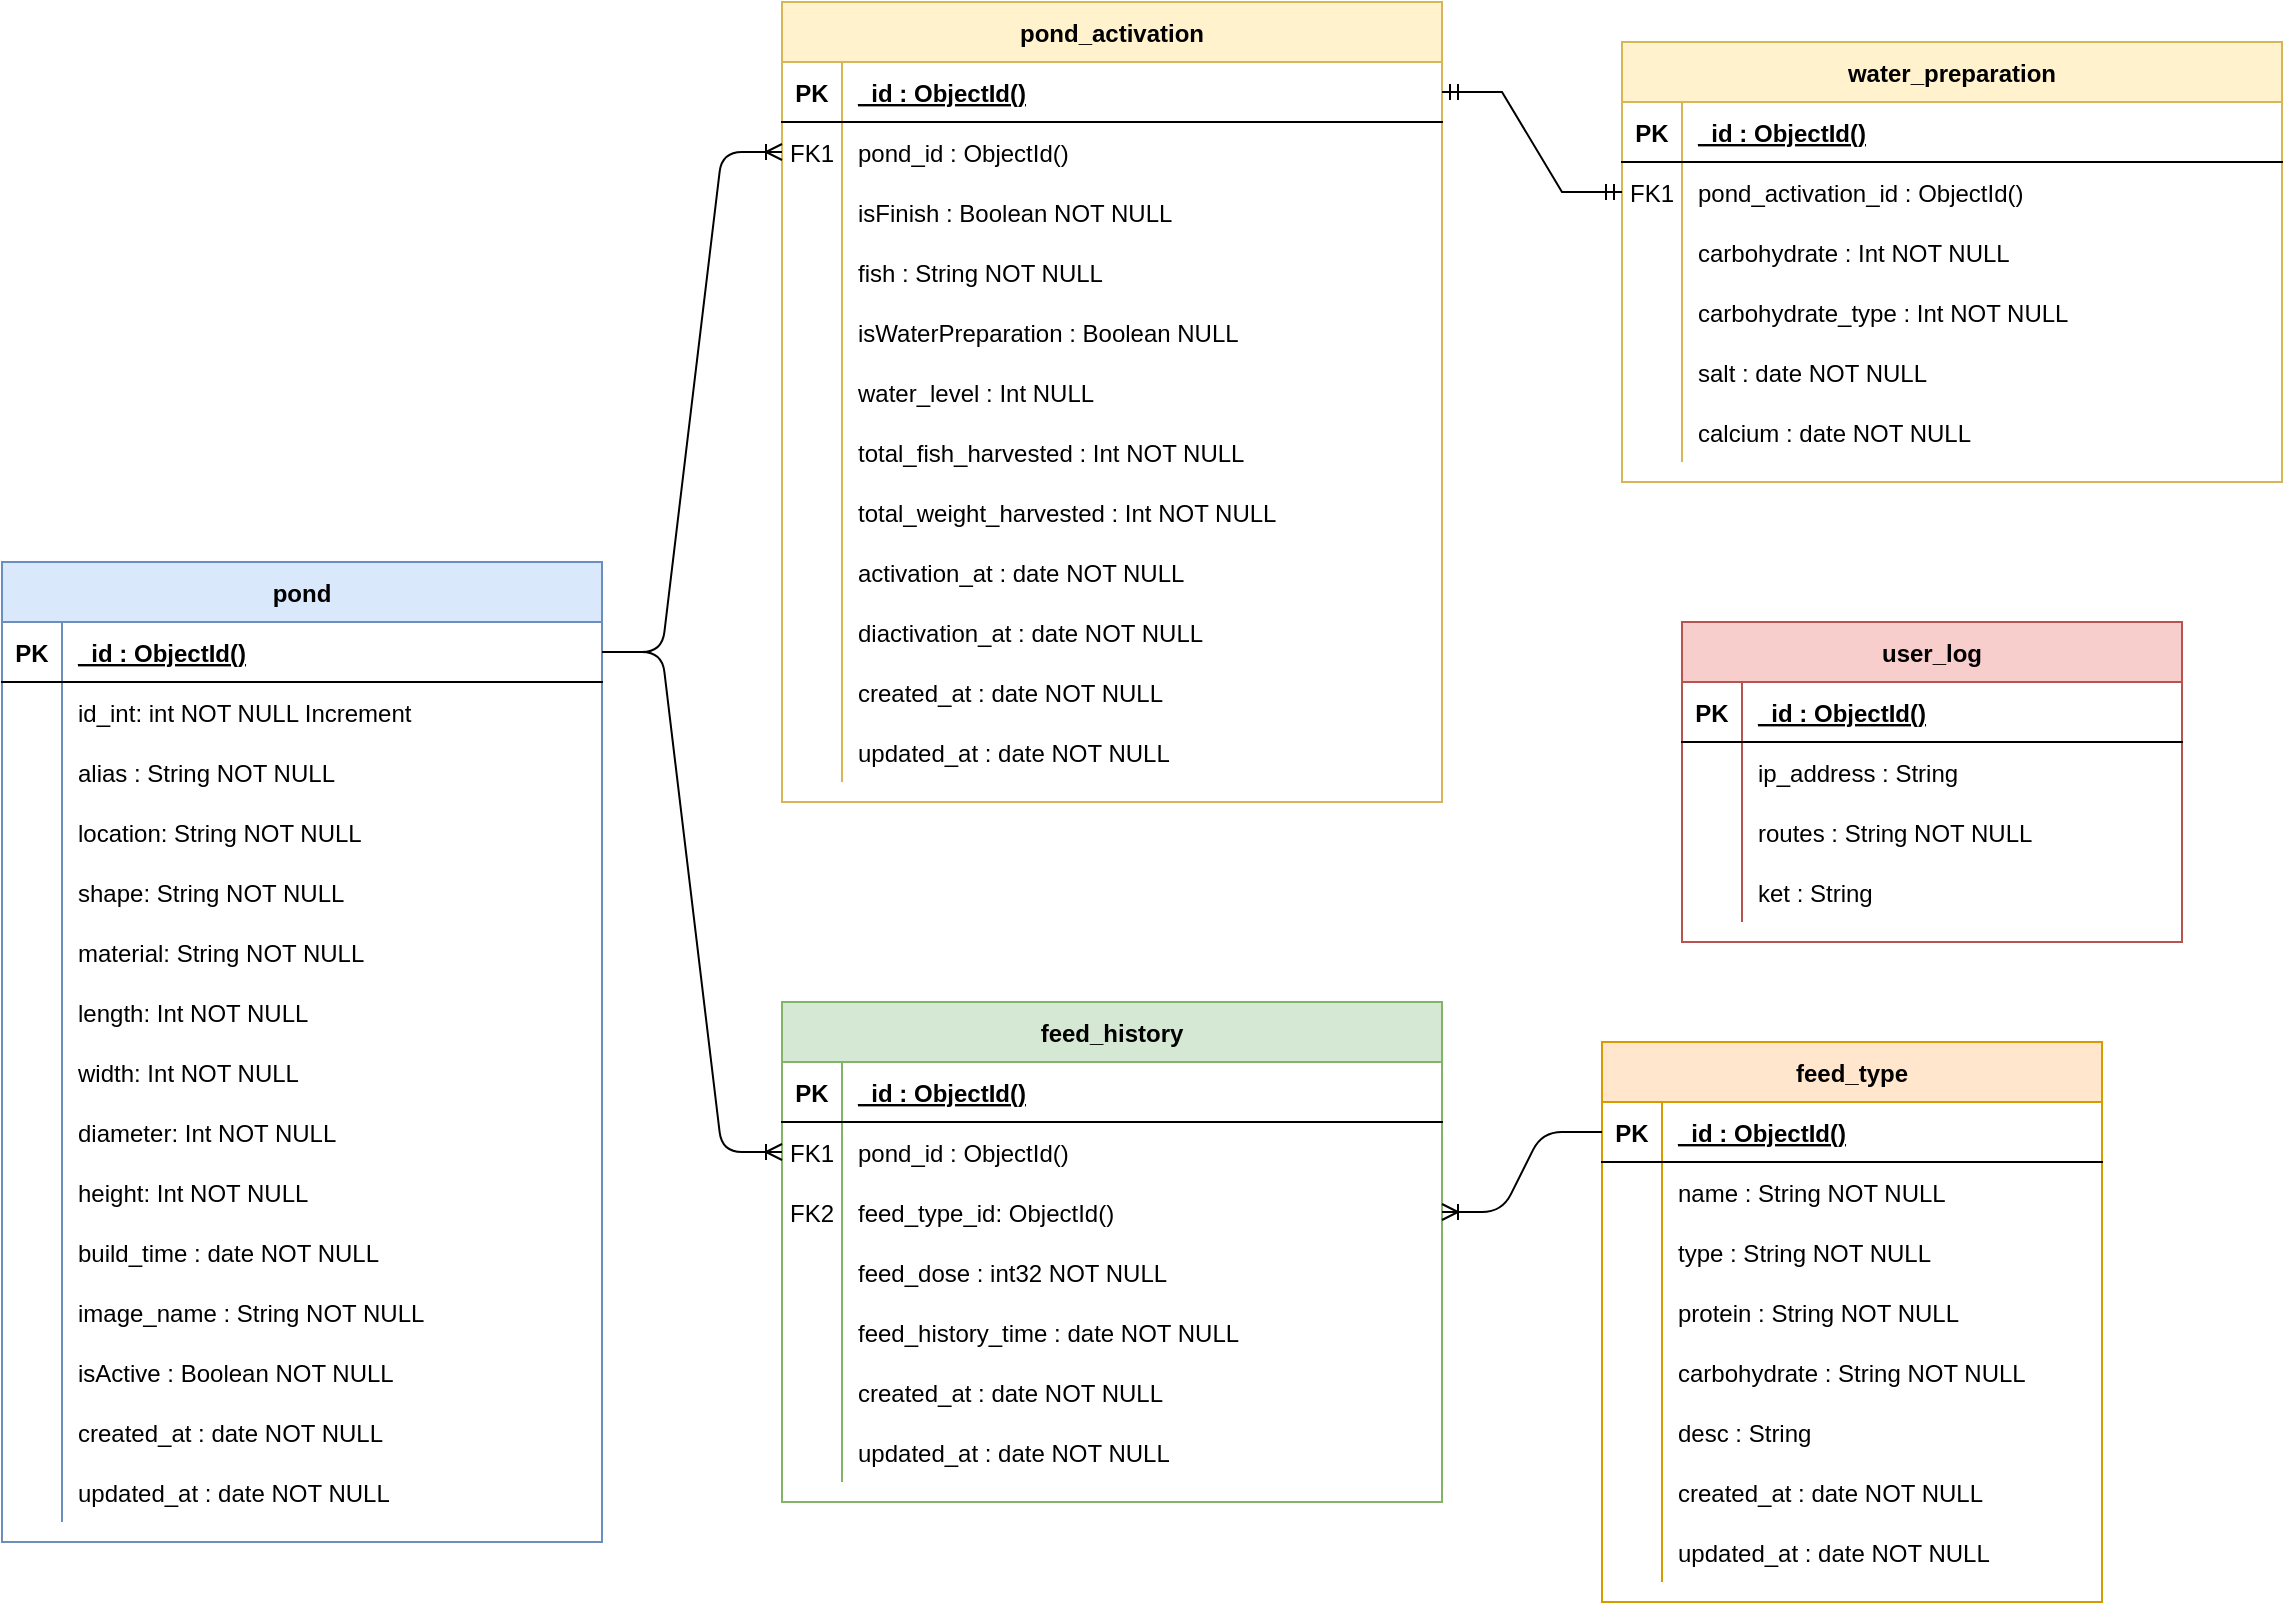 <mxfile version="20.0.1" type="device"><diagram id="R2lEEEUBdFMjLlhIrx00" name="Page-1"><mxGraphModel dx="1584" dy="1990" grid="1" gridSize="10" guides="1" tooltips="1" connect="1" arrows="1" fold="1" page="1" pageScale="1" pageWidth="850" pageHeight="1100" math="0" shadow="0" extFonts="Permanent Marker^https://fonts.googleapis.com/css?family=Permanent+Marker"><root><mxCell id="0"/><mxCell id="1" parent="0"/><mxCell id="C-vyLk0tnHw3VtMMgP7b-2" value="feed_history" style="shape=table;startSize=30;container=1;collapsible=1;childLayout=tableLayout;fixedRows=1;rowLines=0;fontStyle=1;align=center;resizeLast=1;fillColor=#d5e8d4;strokeColor=#82b366;" parent="1" vertex="1"><mxGeometry x="490" y="120" width="330" height="250" as="geometry"/></mxCell><mxCell id="C-vyLk0tnHw3VtMMgP7b-3" value="" style="shape=partialRectangle;collapsible=0;dropTarget=0;pointerEvents=0;fillColor=none;points=[[0,0.5],[1,0.5]];portConstraint=eastwest;top=0;left=0;right=0;bottom=1;" parent="C-vyLk0tnHw3VtMMgP7b-2" vertex="1"><mxGeometry y="30" width="330" height="30" as="geometry"/></mxCell><mxCell id="C-vyLk0tnHw3VtMMgP7b-4" value="PK" style="shape=partialRectangle;overflow=hidden;connectable=0;fillColor=none;top=0;left=0;bottom=0;right=0;fontStyle=1;" parent="C-vyLk0tnHw3VtMMgP7b-3" vertex="1"><mxGeometry width="30" height="30" as="geometry"><mxRectangle width="30" height="30" as="alternateBounds"/></mxGeometry></mxCell><mxCell id="C-vyLk0tnHw3VtMMgP7b-5" value="_id : ObjectId()" style="shape=partialRectangle;overflow=hidden;connectable=0;fillColor=none;top=0;left=0;bottom=0;right=0;align=left;spacingLeft=6;fontStyle=5;" parent="C-vyLk0tnHw3VtMMgP7b-3" vertex="1"><mxGeometry x="30" width="300" height="30" as="geometry"><mxRectangle width="300" height="30" as="alternateBounds"/></mxGeometry></mxCell><mxCell id="C-vyLk0tnHw3VtMMgP7b-6" value="" style="shape=partialRectangle;collapsible=0;dropTarget=0;pointerEvents=0;fillColor=none;points=[[0,0.5],[1,0.5]];portConstraint=eastwest;top=0;left=0;right=0;bottom=0;" parent="C-vyLk0tnHw3VtMMgP7b-2" vertex="1"><mxGeometry y="60" width="330" height="30" as="geometry"/></mxCell><mxCell id="C-vyLk0tnHw3VtMMgP7b-7" value="FK1" style="shape=partialRectangle;overflow=hidden;connectable=0;fillColor=none;top=0;left=0;bottom=0;right=0;" parent="C-vyLk0tnHw3VtMMgP7b-6" vertex="1"><mxGeometry width="30" height="30" as="geometry"><mxRectangle width="30" height="30" as="alternateBounds"/></mxGeometry></mxCell><mxCell id="C-vyLk0tnHw3VtMMgP7b-8" value="pond_id : ObjectId()" style="shape=partialRectangle;overflow=hidden;connectable=0;fillColor=none;top=0;left=0;bottom=0;right=0;align=left;spacingLeft=6;" parent="C-vyLk0tnHw3VtMMgP7b-6" vertex="1"><mxGeometry x="30" width="300" height="30" as="geometry"><mxRectangle width="300" height="30" as="alternateBounds"/></mxGeometry></mxCell><mxCell id="C-vyLk0tnHw3VtMMgP7b-9" value="" style="shape=partialRectangle;collapsible=0;dropTarget=0;pointerEvents=0;fillColor=none;points=[[0,0.5],[1,0.5]];portConstraint=eastwest;top=0;left=0;right=0;bottom=0;" parent="C-vyLk0tnHw3VtMMgP7b-2" vertex="1"><mxGeometry y="90" width="330" height="30" as="geometry"/></mxCell><mxCell id="C-vyLk0tnHw3VtMMgP7b-10" value="FK2" style="shape=partialRectangle;overflow=hidden;connectable=0;fillColor=none;top=0;left=0;bottom=0;right=0;" parent="C-vyLk0tnHw3VtMMgP7b-9" vertex="1"><mxGeometry width="30" height="30" as="geometry"><mxRectangle width="30" height="30" as="alternateBounds"/></mxGeometry></mxCell><mxCell id="C-vyLk0tnHw3VtMMgP7b-11" value="feed_type_id: ObjectId()" style="shape=partialRectangle;overflow=hidden;connectable=0;fillColor=none;top=0;left=0;bottom=0;right=0;align=left;spacingLeft=6;" parent="C-vyLk0tnHw3VtMMgP7b-9" vertex="1"><mxGeometry x="30" width="300" height="30" as="geometry"><mxRectangle width="300" height="30" as="alternateBounds"/></mxGeometry></mxCell><mxCell id="BBLJyBSfUQCcHLrORB0A-26" value="" style="shape=partialRectangle;collapsible=0;dropTarget=0;pointerEvents=0;fillColor=none;points=[[0,0.5],[1,0.5]];portConstraint=eastwest;top=0;left=0;right=0;bottom=0;" parent="C-vyLk0tnHw3VtMMgP7b-2" vertex="1"><mxGeometry y="120" width="330" height="30" as="geometry"/></mxCell><mxCell id="BBLJyBSfUQCcHLrORB0A-27" value="" style="shape=partialRectangle;overflow=hidden;connectable=0;fillColor=none;top=0;left=0;bottom=0;right=0;" parent="BBLJyBSfUQCcHLrORB0A-26" vertex="1"><mxGeometry width="30" height="30" as="geometry"><mxRectangle width="30" height="30" as="alternateBounds"/></mxGeometry></mxCell><mxCell id="BBLJyBSfUQCcHLrORB0A-28" value="feed_dose : int32 NOT NULL" style="shape=partialRectangle;overflow=hidden;connectable=0;fillColor=none;top=0;left=0;bottom=0;right=0;align=left;spacingLeft=6;" parent="BBLJyBSfUQCcHLrORB0A-26" vertex="1"><mxGeometry x="30" width="300" height="30" as="geometry"><mxRectangle width="300" height="30" as="alternateBounds"/></mxGeometry></mxCell><mxCell id="BBLJyBSfUQCcHLrORB0A-32" value="" style="shape=partialRectangle;collapsible=0;dropTarget=0;pointerEvents=0;fillColor=none;points=[[0,0.5],[1,0.5]];portConstraint=eastwest;top=0;left=0;right=0;bottom=0;" parent="C-vyLk0tnHw3VtMMgP7b-2" vertex="1"><mxGeometry y="150" width="330" height="30" as="geometry"/></mxCell><mxCell id="BBLJyBSfUQCcHLrORB0A-33" value="" style="shape=partialRectangle;overflow=hidden;connectable=0;fillColor=none;top=0;left=0;bottom=0;right=0;" parent="BBLJyBSfUQCcHLrORB0A-32" vertex="1"><mxGeometry width="30" height="30" as="geometry"><mxRectangle width="30" height="30" as="alternateBounds"/></mxGeometry></mxCell><mxCell id="BBLJyBSfUQCcHLrORB0A-34" value="feed_history_time : date NOT NULL" style="shape=partialRectangle;overflow=hidden;connectable=0;fillColor=none;top=0;left=0;bottom=0;right=0;align=left;spacingLeft=6;" parent="BBLJyBSfUQCcHLrORB0A-32" vertex="1"><mxGeometry x="30" width="300" height="30" as="geometry"><mxRectangle width="300" height="30" as="alternateBounds"/></mxGeometry></mxCell><mxCell id="BBLJyBSfUQCcHLrORB0A-35" value="" style="shape=partialRectangle;collapsible=0;dropTarget=0;pointerEvents=0;fillColor=none;points=[[0,0.5],[1,0.5]];portConstraint=eastwest;top=0;left=0;right=0;bottom=0;" parent="C-vyLk0tnHw3VtMMgP7b-2" vertex="1"><mxGeometry y="180" width="330" height="30" as="geometry"/></mxCell><mxCell id="BBLJyBSfUQCcHLrORB0A-36" value="" style="shape=partialRectangle;overflow=hidden;connectable=0;fillColor=none;top=0;left=0;bottom=0;right=0;" parent="BBLJyBSfUQCcHLrORB0A-35" vertex="1"><mxGeometry width="30" height="30" as="geometry"><mxRectangle width="30" height="30" as="alternateBounds"/></mxGeometry></mxCell><mxCell id="BBLJyBSfUQCcHLrORB0A-37" value="created_at : date NOT NULL" style="shape=partialRectangle;overflow=hidden;connectable=0;fillColor=none;top=0;left=0;bottom=0;right=0;align=left;spacingLeft=6;" parent="BBLJyBSfUQCcHLrORB0A-35" vertex="1"><mxGeometry x="30" width="300" height="30" as="geometry"><mxRectangle width="300" height="30" as="alternateBounds"/></mxGeometry></mxCell><mxCell id="BBLJyBSfUQCcHLrORB0A-38" value="" style="shape=partialRectangle;collapsible=0;dropTarget=0;pointerEvents=0;fillColor=none;points=[[0,0.5],[1,0.5]];portConstraint=eastwest;top=0;left=0;right=0;bottom=0;" parent="C-vyLk0tnHw3VtMMgP7b-2" vertex="1"><mxGeometry y="210" width="330" height="30" as="geometry"/></mxCell><mxCell id="BBLJyBSfUQCcHLrORB0A-39" value="" style="shape=partialRectangle;overflow=hidden;connectable=0;fillColor=none;top=0;left=0;bottom=0;right=0;" parent="BBLJyBSfUQCcHLrORB0A-38" vertex="1"><mxGeometry width="30" height="30" as="geometry"><mxRectangle width="30" height="30" as="alternateBounds"/></mxGeometry></mxCell><mxCell id="BBLJyBSfUQCcHLrORB0A-40" value="updated_at : date NOT NULL" style="shape=partialRectangle;overflow=hidden;connectable=0;fillColor=none;top=0;left=0;bottom=0;right=0;align=left;spacingLeft=6;" parent="BBLJyBSfUQCcHLrORB0A-38" vertex="1"><mxGeometry x="30" width="300" height="30" as="geometry"><mxRectangle width="300" height="30" as="alternateBounds"/></mxGeometry></mxCell><mxCell id="C-vyLk0tnHw3VtMMgP7b-13" value="feed_type" style="shape=table;startSize=30;container=1;collapsible=1;childLayout=tableLayout;fixedRows=1;rowLines=0;fontStyle=1;align=center;resizeLast=1;fillColor=#ffe6cc;strokeColor=#d79b00;" parent="1" vertex="1"><mxGeometry x="900" y="140" width="250" height="280" as="geometry"/></mxCell><mxCell id="C-vyLk0tnHw3VtMMgP7b-14" value="" style="shape=partialRectangle;collapsible=0;dropTarget=0;pointerEvents=0;fillColor=none;points=[[0,0.5],[1,0.5]];portConstraint=eastwest;top=0;left=0;right=0;bottom=1;" parent="C-vyLk0tnHw3VtMMgP7b-13" vertex="1"><mxGeometry y="30" width="250" height="30" as="geometry"/></mxCell><mxCell id="C-vyLk0tnHw3VtMMgP7b-15" value="PK" style="shape=partialRectangle;overflow=hidden;connectable=0;fillColor=none;top=0;left=0;bottom=0;right=0;fontStyle=1;" parent="C-vyLk0tnHw3VtMMgP7b-14" vertex="1"><mxGeometry width="30" height="30" as="geometry"><mxRectangle width="30" height="30" as="alternateBounds"/></mxGeometry></mxCell><mxCell id="C-vyLk0tnHw3VtMMgP7b-16" value="_id : ObjectId()" style="shape=partialRectangle;overflow=hidden;connectable=0;fillColor=none;top=0;left=0;bottom=0;right=0;align=left;spacingLeft=6;fontStyle=5;" parent="C-vyLk0tnHw3VtMMgP7b-14" vertex="1"><mxGeometry x="30" width="220" height="30" as="geometry"><mxRectangle width="220" height="30" as="alternateBounds"/></mxGeometry></mxCell><mxCell id="C-vyLk0tnHw3VtMMgP7b-17" value="" style="shape=partialRectangle;collapsible=0;dropTarget=0;pointerEvents=0;fillColor=none;points=[[0,0.5],[1,0.5]];portConstraint=eastwest;top=0;left=0;right=0;bottom=0;" parent="C-vyLk0tnHw3VtMMgP7b-13" vertex="1"><mxGeometry y="60" width="250" height="30" as="geometry"/></mxCell><mxCell id="C-vyLk0tnHw3VtMMgP7b-18" value="" style="shape=partialRectangle;overflow=hidden;connectable=0;fillColor=none;top=0;left=0;bottom=0;right=0;" parent="C-vyLk0tnHw3VtMMgP7b-17" vertex="1"><mxGeometry width="30" height="30" as="geometry"><mxRectangle width="30" height="30" as="alternateBounds"/></mxGeometry></mxCell><mxCell id="C-vyLk0tnHw3VtMMgP7b-19" value="name : String NOT NULL" style="shape=partialRectangle;overflow=hidden;connectable=0;fillColor=none;top=0;left=0;bottom=0;right=0;align=left;spacingLeft=6;" parent="C-vyLk0tnHw3VtMMgP7b-17" vertex="1"><mxGeometry x="30" width="220" height="30" as="geometry"><mxRectangle width="220" height="30" as="alternateBounds"/></mxGeometry></mxCell><mxCell id="-cP6Qb7QAVLSFlOUqee_-13" value="" style="shape=partialRectangle;collapsible=0;dropTarget=0;pointerEvents=0;fillColor=none;points=[[0,0.5],[1,0.5]];portConstraint=eastwest;top=0;left=0;right=0;bottom=0;" parent="C-vyLk0tnHw3VtMMgP7b-13" vertex="1"><mxGeometry y="90" width="250" height="30" as="geometry"/></mxCell><mxCell id="-cP6Qb7QAVLSFlOUqee_-14" value="" style="shape=partialRectangle;overflow=hidden;connectable=0;fillColor=none;top=0;left=0;bottom=0;right=0;" parent="-cP6Qb7QAVLSFlOUqee_-13" vertex="1"><mxGeometry width="30" height="30" as="geometry"><mxRectangle width="30" height="30" as="alternateBounds"/></mxGeometry></mxCell><mxCell id="-cP6Qb7QAVLSFlOUqee_-15" value="type : String NOT NULL" style="shape=partialRectangle;overflow=hidden;connectable=0;fillColor=none;top=0;left=0;bottom=0;right=0;align=left;spacingLeft=6;" parent="-cP6Qb7QAVLSFlOUqee_-13" vertex="1"><mxGeometry x="30" width="220" height="30" as="geometry"><mxRectangle width="220" height="30" as="alternateBounds"/></mxGeometry></mxCell><mxCell id="-cP6Qb7QAVLSFlOUqee_-7" value="" style="shape=partialRectangle;collapsible=0;dropTarget=0;pointerEvents=0;fillColor=none;points=[[0,0.5],[1,0.5]];portConstraint=eastwest;top=0;left=0;right=0;bottom=0;" parent="C-vyLk0tnHw3VtMMgP7b-13" vertex="1"><mxGeometry y="120" width="250" height="30" as="geometry"/></mxCell><mxCell id="-cP6Qb7QAVLSFlOUqee_-8" value="" style="shape=partialRectangle;overflow=hidden;connectable=0;fillColor=none;top=0;left=0;bottom=0;right=0;" parent="-cP6Qb7QAVLSFlOUqee_-7" vertex="1"><mxGeometry width="30" height="30" as="geometry"><mxRectangle width="30" height="30" as="alternateBounds"/></mxGeometry></mxCell><mxCell id="-cP6Qb7QAVLSFlOUqee_-9" value="protein : String NOT NULL" style="shape=partialRectangle;overflow=hidden;connectable=0;fillColor=none;top=0;left=0;bottom=0;right=0;align=left;spacingLeft=6;" parent="-cP6Qb7QAVLSFlOUqee_-7" vertex="1"><mxGeometry x="30" width="220" height="30" as="geometry"><mxRectangle width="220" height="30" as="alternateBounds"/></mxGeometry></mxCell><mxCell id="-cP6Qb7QAVLSFlOUqee_-10" value="" style="shape=partialRectangle;collapsible=0;dropTarget=0;pointerEvents=0;fillColor=none;points=[[0,0.5],[1,0.5]];portConstraint=eastwest;top=0;left=0;right=0;bottom=0;" parent="C-vyLk0tnHw3VtMMgP7b-13" vertex="1"><mxGeometry y="150" width="250" height="30" as="geometry"/></mxCell><mxCell id="-cP6Qb7QAVLSFlOUqee_-11" value="" style="shape=partialRectangle;overflow=hidden;connectable=0;fillColor=none;top=0;left=0;bottom=0;right=0;" parent="-cP6Qb7QAVLSFlOUqee_-10" vertex="1"><mxGeometry width="30" height="30" as="geometry"><mxRectangle width="30" height="30" as="alternateBounds"/></mxGeometry></mxCell><mxCell id="-cP6Qb7QAVLSFlOUqee_-12" value="carbohydrate : String NOT NULL" style="shape=partialRectangle;overflow=hidden;connectable=0;fillColor=none;top=0;left=0;bottom=0;right=0;align=left;spacingLeft=6;" parent="-cP6Qb7QAVLSFlOUqee_-10" vertex="1"><mxGeometry x="30" width="220" height="30" as="geometry"><mxRectangle width="220" height="30" as="alternateBounds"/></mxGeometry></mxCell><mxCell id="BBLJyBSfUQCcHLrORB0A-45" value="" style="shape=partialRectangle;collapsible=0;dropTarget=0;pointerEvents=0;fillColor=none;points=[[0,0.5],[1,0.5]];portConstraint=eastwest;top=0;left=0;right=0;bottom=0;" parent="C-vyLk0tnHw3VtMMgP7b-13" vertex="1"><mxGeometry y="180" width="250" height="30" as="geometry"/></mxCell><mxCell id="BBLJyBSfUQCcHLrORB0A-46" value="" style="shape=partialRectangle;overflow=hidden;connectable=0;fillColor=none;top=0;left=0;bottom=0;right=0;" parent="BBLJyBSfUQCcHLrORB0A-45" vertex="1"><mxGeometry width="30" height="30" as="geometry"><mxRectangle width="30" height="30" as="alternateBounds"/></mxGeometry></mxCell><mxCell id="BBLJyBSfUQCcHLrORB0A-47" value="desc : String" style="shape=partialRectangle;overflow=hidden;connectable=0;fillColor=none;top=0;left=0;bottom=0;right=0;align=left;spacingLeft=6;" parent="BBLJyBSfUQCcHLrORB0A-45" vertex="1"><mxGeometry x="30" width="220" height="30" as="geometry"><mxRectangle width="220" height="30" as="alternateBounds"/></mxGeometry></mxCell><mxCell id="XTkpIPKTKXC6PBjb49XD-19" value="" style="shape=partialRectangle;collapsible=0;dropTarget=0;pointerEvents=0;fillColor=none;points=[[0,0.5],[1,0.5]];portConstraint=eastwest;top=0;left=0;right=0;bottom=0;" parent="C-vyLk0tnHw3VtMMgP7b-13" vertex="1"><mxGeometry y="210" width="250" height="30" as="geometry"/></mxCell><mxCell id="XTkpIPKTKXC6PBjb49XD-20" value="" style="shape=partialRectangle;overflow=hidden;connectable=0;fillColor=none;top=0;left=0;bottom=0;right=0;" parent="XTkpIPKTKXC6PBjb49XD-19" vertex="1"><mxGeometry width="30" height="30" as="geometry"><mxRectangle width="30" height="30" as="alternateBounds"/></mxGeometry></mxCell><mxCell id="XTkpIPKTKXC6PBjb49XD-21" value="created_at : date NOT NULL" style="shape=partialRectangle;overflow=hidden;connectable=0;fillColor=none;top=0;left=0;bottom=0;right=0;align=left;spacingLeft=6;" parent="XTkpIPKTKXC6PBjb49XD-19" vertex="1"><mxGeometry x="30" width="220" height="30" as="geometry"><mxRectangle width="220" height="30" as="alternateBounds"/></mxGeometry></mxCell><mxCell id="XTkpIPKTKXC6PBjb49XD-22" value="" style="shape=partialRectangle;collapsible=0;dropTarget=0;pointerEvents=0;fillColor=none;points=[[0,0.5],[1,0.5]];portConstraint=eastwest;top=0;left=0;right=0;bottom=0;" parent="C-vyLk0tnHw3VtMMgP7b-13" vertex="1"><mxGeometry y="240" width="250" height="30" as="geometry"/></mxCell><mxCell id="XTkpIPKTKXC6PBjb49XD-23" value="" style="shape=partialRectangle;overflow=hidden;connectable=0;fillColor=none;top=0;left=0;bottom=0;right=0;" parent="XTkpIPKTKXC6PBjb49XD-22" vertex="1"><mxGeometry width="30" height="30" as="geometry"><mxRectangle width="30" height="30" as="alternateBounds"/></mxGeometry></mxCell><mxCell id="XTkpIPKTKXC6PBjb49XD-24" value="updated_at : date NOT NULL" style="shape=partialRectangle;overflow=hidden;connectable=0;fillColor=none;top=0;left=0;bottom=0;right=0;align=left;spacingLeft=6;" parent="XTkpIPKTKXC6PBjb49XD-22" vertex="1"><mxGeometry x="30" width="220" height="30" as="geometry"><mxRectangle width="220" height="30" as="alternateBounds"/></mxGeometry></mxCell><mxCell id="C-vyLk0tnHw3VtMMgP7b-23" value="pond" style="shape=table;startSize=30;container=1;collapsible=1;childLayout=tableLayout;fixedRows=1;rowLines=0;fontStyle=1;align=center;resizeLast=1;fillColor=#dae8fc;strokeColor=#6c8ebf;" parent="1" vertex="1"><mxGeometry x="100" y="-100" width="300" height="490" as="geometry"/></mxCell><mxCell id="C-vyLk0tnHw3VtMMgP7b-24" value="" style="shape=partialRectangle;collapsible=0;dropTarget=0;pointerEvents=0;fillColor=none;points=[[0,0.5],[1,0.5]];portConstraint=eastwest;top=0;left=0;right=0;bottom=1;" parent="C-vyLk0tnHw3VtMMgP7b-23" vertex="1"><mxGeometry y="30" width="300" height="30" as="geometry"/></mxCell><mxCell id="C-vyLk0tnHw3VtMMgP7b-25" value="PK" style="shape=partialRectangle;overflow=hidden;connectable=0;fillColor=none;top=0;left=0;bottom=0;right=0;fontStyle=1;" parent="C-vyLk0tnHw3VtMMgP7b-24" vertex="1"><mxGeometry width="30" height="30" as="geometry"><mxRectangle width="30" height="30" as="alternateBounds"/></mxGeometry></mxCell><mxCell id="C-vyLk0tnHw3VtMMgP7b-26" value="_id : ObjectId()" style="shape=partialRectangle;overflow=hidden;connectable=0;fillColor=none;top=0;left=0;bottom=0;right=0;align=left;spacingLeft=6;fontStyle=5;" parent="C-vyLk0tnHw3VtMMgP7b-24" vertex="1"><mxGeometry x="30" width="270" height="30" as="geometry"><mxRectangle width="270" height="30" as="alternateBounds"/></mxGeometry></mxCell><mxCell id="C-vyLk0tnHw3VtMMgP7b-27" value="" style="shape=partialRectangle;collapsible=0;dropTarget=0;pointerEvents=0;fillColor=none;points=[[0,0.5],[1,0.5]];portConstraint=eastwest;top=0;left=0;right=0;bottom=0;" parent="C-vyLk0tnHw3VtMMgP7b-23" vertex="1"><mxGeometry y="60" width="300" height="30" as="geometry"/></mxCell><mxCell id="C-vyLk0tnHw3VtMMgP7b-28" value="" style="shape=partialRectangle;overflow=hidden;connectable=0;fillColor=none;top=0;left=0;bottom=0;right=0;" parent="C-vyLk0tnHw3VtMMgP7b-27" vertex="1"><mxGeometry width="30" height="30" as="geometry"><mxRectangle width="30" height="30" as="alternateBounds"/></mxGeometry></mxCell><mxCell id="C-vyLk0tnHw3VtMMgP7b-29" value="id_int: int NOT NULL Increment" style="shape=partialRectangle;overflow=hidden;connectable=0;fillColor=none;top=0;left=0;bottom=0;right=0;align=left;spacingLeft=6;" parent="C-vyLk0tnHw3VtMMgP7b-27" vertex="1"><mxGeometry x="30" width="270" height="30" as="geometry"><mxRectangle width="270" height="30" as="alternateBounds"/></mxGeometry></mxCell><mxCell id="-cP6Qb7QAVLSFlOUqee_-3" value="" style="shape=partialRectangle;collapsible=0;dropTarget=0;pointerEvents=0;fillColor=none;points=[[0,0.5],[1,0.5]];portConstraint=eastwest;top=0;left=0;right=0;bottom=0;" parent="C-vyLk0tnHw3VtMMgP7b-23" vertex="1"><mxGeometry y="90" width="300" height="30" as="geometry"/></mxCell><mxCell id="-cP6Qb7QAVLSFlOUqee_-4" value="" style="shape=partialRectangle;overflow=hidden;connectable=0;fillColor=none;top=0;left=0;bottom=0;right=0;" parent="-cP6Qb7QAVLSFlOUqee_-3" vertex="1"><mxGeometry width="30" height="30" as="geometry"><mxRectangle width="30" height="30" as="alternateBounds"/></mxGeometry></mxCell><mxCell id="-cP6Qb7QAVLSFlOUqee_-5" value="alias : String NOT NULL" style="shape=partialRectangle;overflow=hidden;connectable=0;fillColor=none;top=0;left=0;bottom=0;right=0;align=left;spacingLeft=6;" parent="-cP6Qb7QAVLSFlOUqee_-3" vertex="1"><mxGeometry x="30" width="270" height="30" as="geometry"><mxRectangle width="270" height="30" as="alternateBounds"/></mxGeometry></mxCell><mxCell id="BBLJyBSfUQCcHLrORB0A-14" value="" style="shape=partialRectangle;collapsible=0;dropTarget=0;pointerEvents=0;fillColor=none;points=[[0,0.5],[1,0.5]];portConstraint=eastwest;top=0;left=0;right=0;bottom=0;" parent="C-vyLk0tnHw3VtMMgP7b-23" vertex="1"><mxGeometry y="120" width="300" height="30" as="geometry"/></mxCell><mxCell id="BBLJyBSfUQCcHLrORB0A-15" value="" style="shape=partialRectangle;overflow=hidden;connectable=0;fillColor=none;top=0;left=0;bottom=0;right=0;" parent="BBLJyBSfUQCcHLrORB0A-14" vertex="1"><mxGeometry width="30" height="30" as="geometry"><mxRectangle width="30" height="30" as="alternateBounds"/></mxGeometry></mxCell><mxCell id="BBLJyBSfUQCcHLrORB0A-16" value="location: String NOT NULL" style="shape=partialRectangle;overflow=hidden;connectable=0;fillColor=none;top=0;left=0;bottom=0;right=0;align=left;spacingLeft=6;" parent="BBLJyBSfUQCcHLrORB0A-14" vertex="1"><mxGeometry x="30" width="270" height="30" as="geometry"><mxRectangle width="270" height="30" as="alternateBounds"/></mxGeometry></mxCell><mxCell id="v89BkbV_W9gEgQ-r2XDo-1" value="" style="shape=partialRectangle;collapsible=0;dropTarget=0;pointerEvents=0;fillColor=none;points=[[0,0.5],[1,0.5]];portConstraint=eastwest;top=0;left=0;right=0;bottom=0;" parent="C-vyLk0tnHw3VtMMgP7b-23" vertex="1"><mxGeometry y="150" width="300" height="30" as="geometry"/></mxCell><mxCell id="v89BkbV_W9gEgQ-r2XDo-2" value="" style="shape=partialRectangle;overflow=hidden;connectable=0;fillColor=none;top=0;left=0;bottom=0;right=0;" parent="v89BkbV_W9gEgQ-r2XDo-1" vertex="1"><mxGeometry width="30" height="30" as="geometry"><mxRectangle width="30" height="30" as="alternateBounds"/></mxGeometry></mxCell><mxCell id="v89BkbV_W9gEgQ-r2XDo-3" value="shape: String NOT NULL" style="shape=partialRectangle;overflow=hidden;connectable=0;fillColor=none;top=0;left=0;bottom=0;right=0;align=left;spacingLeft=6;" parent="v89BkbV_W9gEgQ-r2XDo-1" vertex="1"><mxGeometry x="30" width="270" height="30" as="geometry"><mxRectangle width="270" height="30" as="alternateBounds"/></mxGeometry></mxCell><mxCell id="v89BkbV_W9gEgQ-r2XDo-4" value="" style="shape=partialRectangle;collapsible=0;dropTarget=0;pointerEvents=0;fillColor=none;points=[[0,0.5],[1,0.5]];portConstraint=eastwest;top=0;left=0;right=0;bottom=0;" parent="C-vyLk0tnHw3VtMMgP7b-23" vertex="1"><mxGeometry y="180" width="300" height="30" as="geometry"/></mxCell><mxCell id="v89BkbV_W9gEgQ-r2XDo-5" value="" style="shape=partialRectangle;overflow=hidden;connectable=0;fillColor=none;top=0;left=0;bottom=0;right=0;" parent="v89BkbV_W9gEgQ-r2XDo-4" vertex="1"><mxGeometry width="30" height="30" as="geometry"><mxRectangle width="30" height="30" as="alternateBounds"/></mxGeometry></mxCell><mxCell id="v89BkbV_W9gEgQ-r2XDo-6" value="material: String NOT NULL" style="shape=partialRectangle;overflow=hidden;connectable=0;fillColor=none;top=0;left=0;bottom=0;right=0;align=left;spacingLeft=6;" parent="v89BkbV_W9gEgQ-r2XDo-4" vertex="1"><mxGeometry x="30" width="270" height="30" as="geometry"><mxRectangle width="270" height="30" as="alternateBounds"/></mxGeometry></mxCell><mxCell id="v89BkbV_W9gEgQ-r2XDo-7" value="" style="shape=partialRectangle;collapsible=0;dropTarget=0;pointerEvents=0;fillColor=none;points=[[0,0.5],[1,0.5]];portConstraint=eastwest;top=0;left=0;right=0;bottom=0;" parent="C-vyLk0tnHw3VtMMgP7b-23" vertex="1"><mxGeometry y="210" width="300" height="30" as="geometry"/></mxCell><mxCell id="v89BkbV_W9gEgQ-r2XDo-8" value="" style="shape=partialRectangle;overflow=hidden;connectable=0;fillColor=none;top=0;left=0;bottom=0;right=0;" parent="v89BkbV_W9gEgQ-r2XDo-7" vertex="1"><mxGeometry width="30" height="30" as="geometry"><mxRectangle width="30" height="30" as="alternateBounds"/></mxGeometry></mxCell><mxCell id="v89BkbV_W9gEgQ-r2XDo-9" value="length: Int NOT NULL" style="shape=partialRectangle;overflow=hidden;connectable=0;fillColor=none;top=0;left=0;bottom=0;right=0;align=left;spacingLeft=6;" parent="v89BkbV_W9gEgQ-r2XDo-7" vertex="1"><mxGeometry x="30" width="270" height="30" as="geometry"><mxRectangle width="270" height="30" as="alternateBounds"/></mxGeometry></mxCell><mxCell id="v89BkbV_W9gEgQ-r2XDo-10" value="" style="shape=partialRectangle;collapsible=0;dropTarget=0;pointerEvents=0;fillColor=none;points=[[0,0.5],[1,0.5]];portConstraint=eastwest;top=0;left=0;right=0;bottom=0;" parent="C-vyLk0tnHw3VtMMgP7b-23" vertex="1"><mxGeometry y="240" width="300" height="30" as="geometry"/></mxCell><mxCell id="v89BkbV_W9gEgQ-r2XDo-11" value="" style="shape=partialRectangle;overflow=hidden;connectable=0;fillColor=none;top=0;left=0;bottom=0;right=0;" parent="v89BkbV_W9gEgQ-r2XDo-10" vertex="1"><mxGeometry width="30" height="30" as="geometry"><mxRectangle width="30" height="30" as="alternateBounds"/></mxGeometry></mxCell><mxCell id="v89BkbV_W9gEgQ-r2XDo-12" value="width: Int NOT NULL" style="shape=partialRectangle;overflow=hidden;connectable=0;fillColor=none;top=0;left=0;bottom=0;right=0;align=left;spacingLeft=6;" parent="v89BkbV_W9gEgQ-r2XDo-10" vertex="1"><mxGeometry x="30" width="270" height="30" as="geometry"><mxRectangle width="270" height="30" as="alternateBounds"/></mxGeometry></mxCell><mxCell id="v89BkbV_W9gEgQ-r2XDo-13" value="" style="shape=partialRectangle;collapsible=0;dropTarget=0;pointerEvents=0;fillColor=none;points=[[0,0.5],[1,0.5]];portConstraint=eastwest;top=0;left=0;right=0;bottom=0;" parent="C-vyLk0tnHw3VtMMgP7b-23" vertex="1"><mxGeometry y="270" width="300" height="30" as="geometry"/></mxCell><mxCell id="v89BkbV_W9gEgQ-r2XDo-14" value="" style="shape=partialRectangle;overflow=hidden;connectable=0;fillColor=none;top=0;left=0;bottom=0;right=0;" parent="v89BkbV_W9gEgQ-r2XDo-13" vertex="1"><mxGeometry width="30" height="30" as="geometry"><mxRectangle width="30" height="30" as="alternateBounds"/></mxGeometry></mxCell><mxCell id="v89BkbV_W9gEgQ-r2XDo-15" value="diameter: Int NOT NULL" style="shape=partialRectangle;overflow=hidden;connectable=0;fillColor=none;top=0;left=0;bottom=0;right=0;align=left;spacingLeft=6;" parent="v89BkbV_W9gEgQ-r2XDo-13" vertex="1"><mxGeometry x="30" width="270" height="30" as="geometry"><mxRectangle width="270" height="30" as="alternateBounds"/></mxGeometry></mxCell><mxCell id="v89BkbV_W9gEgQ-r2XDo-16" value="" style="shape=partialRectangle;collapsible=0;dropTarget=0;pointerEvents=0;fillColor=none;points=[[0,0.5],[1,0.5]];portConstraint=eastwest;top=0;left=0;right=0;bottom=0;" parent="C-vyLk0tnHw3VtMMgP7b-23" vertex="1"><mxGeometry y="300" width="300" height="30" as="geometry"/></mxCell><mxCell id="v89BkbV_W9gEgQ-r2XDo-17" value="" style="shape=partialRectangle;overflow=hidden;connectable=0;fillColor=none;top=0;left=0;bottom=0;right=0;" parent="v89BkbV_W9gEgQ-r2XDo-16" vertex="1"><mxGeometry width="30" height="30" as="geometry"><mxRectangle width="30" height="30" as="alternateBounds"/></mxGeometry></mxCell><mxCell id="v89BkbV_W9gEgQ-r2XDo-18" value="height: Int NOT NULL" style="shape=partialRectangle;overflow=hidden;connectable=0;fillColor=none;top=0;left=0;bottom=0;right=0;align=left;spacingLeft=6;" parent="v89BkbV_W9gEgQ-r2XDo-16" vertex="1"><mxGeometry x="30" width="270" height="30" as="geometry"><mxRectangle width="270" height="30" as="alternateBounds"/></mxGeometry></mxCell><mxCell id="BBLJyBSfUQCcHLrORB0A-17" value="" style="shape=partialRectangle;collapsible=0;dropTarget=0;pointerEvents=0;fillColor=none;points=[[0,0.5],[1,0.5]];portConstraint=eastwest;top=0;left=0;right=0;bottom=0;" parent="C-vyLk0tnHw3VtMMgP7b-23" vertex="1"><mxGeometry y="330" width="300" height="30" as="geometry"/></mxCell><mxCell id="BBLJyBSfUQCcHLrORB0A-18" value="" style="shape=partialRectangle;overflow=hidden;connectable=0;fillColor=none;top=0;left=0;bottom=0;right=0;" parent="BBLJyBSfUQCcHLrORB0A-17" vertex="1"><mxGeometry width="30" height="30" as="geometry"><mxRectangle width="30" height="30" as="alternateBounds"/></mxGeometry></mxCell><mxCell id="BBLJyBSfUQCcHLrORB0A-19" value="build_time : date NOT NULL" style="shape=partialRectangle;overflow=hidden;connectable=0;fillColor=none;top=0;left=0;bottom=0;right=0;align=left;spacingLeft=6;" parent="BBLJyBSfUQCcHLrORB0A-17" vertex="1"><mxGeometry x="30" width="270" height="30" as="geometry"><mxRectangle width="270" height="30" as="alternateBounds"/></mxGeometry></mxCell><mxCell id="nAB3PIFg141JWaxMdkoY-23" value="" style="shape=partialRectangle;collapsible=0;dropTarget=0;pointerEvents=0;fillColor=none;points=[[0,0.5],[1,0.5]];portConstraint=eastwest;top=0;left=0;right=0;bottom=0;" parent="C-vyLk0tnHw3VtMMgP7b-23" vertex="1"><mxGeometry y="360" width="300" height="30" as="geometry"/></mxCell><mxCell id="nAB3PIFg141JWaxMdkoY-24" value="" style="shape=partialRectangle;overflow=hidden;connectable=0;fillColor=none;top=0;left=0;bottom=0;right=0;" parent="nAB3PIFg141JWaxMdkoY-23" vertex="1"><mxGeometry width="30" height="30" as="geometry"><mxRectangle width="30" height="30" as="alternateBounds"/></mxGeometry></mxCell><mxCell id="nAB3PIFg141JWaxMdkoY-25" value="image_name : String NOT NULL" style="shape=partialRectangle;overflow=hidden;connectable=0;fillColor=none;top=0;left=0;bottom=0;right=0;align=left;spacingLeft=6;" parent="nAB3PIFg141JWaxMdkoY-23" vertex="1"><mxGeometry x="30" width="270" height="30" as="geometry"><mxRectangle width="270" height="30" as="alternateBounds"/></mxGeometry></mxCell><mxCell id="v89BkbV_W9gEgQ-r2XDo-19" value="" style="shape=partialRectangle;collapsible=0;dropTarget=0;pointerEvents=0;fillColor=none;points=[[0,0.5],[1,0.5]];portConstraint=eastwest;top=0;left=0;right=0;bottom=0;" parent="C-vyLk0tnHw3VtMMgP7b-23" vertex="1"><mxGeometry y="390" width="300" height="30" as="geometry"/></mxCell><mxCell id="v89BkbV_W9gEgQ-r2XDo-20" value="" style="shape=partialRectangle;overflow=hidden;connectable=0;fillColor=none;top=0;left=0;bottom=0;right=0;" parent="v89BkbV_W9gEgQ-r2XDo-19" vertex="1"><mxGeometry width="30" height="30" as="geometry"><mxRectangle width="30" height="30" as="alternateBounds"/></mxGeometry></mxCell><mxCell id="v89BkbV_W9gEgQ-r2XDo-21" value="isActive : Boolean NOT NULL" style="shape=partialRectangle;overflow=hidden;connectable=0;fillColor=none;top=0;left=0;bottom=0;right=0;align=left;spacingLeft=6;" parent="v89BkbV_W9gEgQ-r2XDo-19" vertex="1"><mxGeometry x="30" width="270" height="30" as="geometry"><mxRectangle width="270" height="30" as="alternateBounds"/></mxGeometry></mxCell><mxCell id="BBLJyBSfUQCcHLrORB0A-20" value="" style="shape=partialRectangle;collapsible=0;dropTarget=0;pointerEvents=0;fillColor=none;points=[[0,0.5],[1,0.5]];portConstraint=eastwest;top=0;left=0;right=0;bottom=0;" parent="C-vyLk0tnHw3VtMMgP7b-23" vertex="1"><mxGeometry y="420" width="300" height="30" as="geometry"/></mxCell><mxCell id="BBLJyBSfUQCcHLrORB0A-21" value="" style="shape=partialRectangle;overflow=hidden;connectable=0;fillColor=none;top=0;left=0;bottom=0;right=0;" parent="BBLJyBSfUQCcHLrORB0A-20" vertex="1"><mxGeometry width="30" height="30" as="geometry"><mxRectangle width="30" height="30" as="alternateBounds"/></mxGeometry></mxCell><mxCell id="BBLJyBSfUQCcHLrORB0A-22" value="created_at : date NOT NULL" style="shape=partialRectangle;overflow=hidden;connectable=0;fillColor=none;top=0;left=0;bottom=0;right=0;align=left;spacingLeft=6;" parent="BBLJyBSfUQCcHLrORB0A-20" vertex="1"><mxGeometry x="30" width="270" height="30" as="geometry"><mxRectangle width="270" height="30" as="alternateBounds"/></mxGeometry></mxCell><mxCell id="BBLJyBSfUQCcHLrORB0A-23" value="" style="shape=partialRectangle;collapsible=0;dropTarget=0;pointerEvents=0;fillColor=none;points=[[0,0.5],[1,0.5]];portConstraint=eastwest;top=0;left=0;right=0;bottom=0;" parent="C-vyLk0tnHw3VtMMgP7b-23" vertex="1"><mxGeometry y="450" width="300" height="30" as="geometry"/></mxCell><mxCell id="BBLJyBSfUQCcHLrORB0A-24" value="" style="shape=partialRectangle;overflow=hidden;connectable=0;fillColor=none;top=0;left=0;bottom=0;right=0;" parent="BBLJyBSfUQCcHLrORB0A-23" vertex="1"><mxGeometry width="30" height="30" as="geometry"><mxRectangle width="30" height="30" as="alternateBounds"/></mxGeometry></mxCell><mxCell id="BBLJyBSfUQCcHLrORB0A-25" value="updated_at : date NOT NULL" style="shape=partialRectangle;overflow=hidden;connectable=0;fillColor=none;top=0;left=0;bottom=0;right=0;align=left;spacingLeft=6;" parent="BBLJyBSfUQCcHLrORB0A-23" vertex="1"><mxGeometry x="30" width="270" height="30" as="geometry"><mxRectangle width="270" height="30" as="alternateBounds"/></mxGeometry></mxCell><mxCell id="BBLJyBSfUQCcHLrORB0A-41" value="" style="edgeStyle=entityRelationEdgeStyle;fontSize=12;html=1;endArrow=ERoneToMany;exitX=1;exitY=0.5;exitDx=0;exitDy=0;entryX=0;entryY=0.5;entryDx=0;entryDy=0;" parent="1" source="C-vyLk0tnHw3VtMMgP7b-24" target="C-vyLk0tnHw3VtMMgP7b-6" edge="1"><mxGeometry width="100" height="100" relative="1" as="geometry"><mxPoint x="370" y="460" as="sourcePoint"/><mxPoint x="470" y="360" as="targetPoint"/></mxGeometry></mxCell><mxCell id="XTkpIPKTKXC6PBjb49XD-1" value="user_log" style="shape=table;startSize=30;container=1;collapsible=1;childLayout=tableLayout;fixedRows=1;rowLines=0;fontStyle=1;align=center;resizeLast=1;fillColor=#f8cecc;strokeColor=#b85450;" parent="1" vertex="1"><mxGeometry x="940" y="-70" width="250" height="160" as="geometry"/></mxCell><mxCell id="XTkpIPKTKXC6PBjb49XD-2" value="" style="shape=partialRectangle;collapsible=0;dropTarget=0;pointerEvents=0;fillColor=none;points=[[0,0.5],[1,0.5]];portConstraint=eastwest;top=0;left=0;right=0;bottom=1;" parent="XTkpIPKTKXC6PBjb49XD-1" vertex="1"><mxGeometry y="30" width="250" height="30" as="geometry"/></mxCell><mxCell id="XTkpIPKTKXC6PBjb49XD-3" value="PK" style="shape=partialRectangle;overflow=hidden;connectable=0;fillColor=none;top=0;left=0;bottom=0;right=0;fontStyle=1;" parent="XTkpIPKTKXC6PBjb49XD-2" vertex="1"><mxGeometry width="30" height="30" as="geometry"><mxRectangle width="30" height="30" as="alternateBounds"/></mxGeometry></mxCell><mxCell id="XTkpIPKTKXC6PBjb49XD-4" value="_id : ObjectId()" style="shape=partialRectangle;overflow=hidden;connectable=0;fillColor=none;top=0;left=0;bottom=0;right=0;align=left;spacingLeft=6;fontStyle=5;" parent="XTkpIPKTKXC6PBjb49XD-2" vertex="1"><mxGeometry x="30" width="220" height="30" as="geometry"><mxRectangle width="220" height="30" as="alternateBounds"/></mxGeometry></mxCell><mxCell id="XTkpIPKTKXC6PBjb49XD-5" value="" style="shape=partialRectangle;collapsible=0;dropTarget=0;pointerEvents=0;fillColor=none;points=[[0,0.5],[1,0.5]];portConstraint=eastwest;top=0;left=0;right=0;bottom=0;" parent="XTkpIPKTKXC6PBjb49XD-1" vertex="1"><mxGeometry y="60" width="250" height="30" as="geometry"/></mxCell><mxCell id="XTkpIPKTKXC6PBjb49XD-6" value="" style="shape=partialRectangle;overflow=hidden;connectable=0;fillColor=none;top=0;left=0;bottom=0;right=0;" parent="XTkpIPKTKXC6PBjb49XD-5" vertex="1"><mxGeometry width="30" height="30" as="geometry"><mxRectangle width="30" height="30" as="alternateBounds"/></mxGeometry></mxCell><mxCell id="XTkpIPKTKXC6PBjb49XD-7" value="ip_address : String" style="shape=partialRectangle;overflow=hidden;connectable=0;fillColor=none;top=0;left=0;bottom=0;right=0;align=left;spacingLeft=6;" parent="XTkpIPKTKXC6PBjb49XD-5" vertex="1"><mxGeometry x="30" width="220" height="30" as="geometry"><mxRectangle width="220" height="30" as="alternateBounds"/></mxGeometry></mxCell><mxCell id="XTkpIPKTKXC6PBjb49XD-8" value="" style="shape=partialRectangle;collapsible=0;dropTarget=0;pointerEvents=0;fillColor=none;points=[[0,0.5],[1,0.5]];portConstraint=eastwest;top=0;left=0;right=0;bottom=0;" parent="XTkpIPKTKXC6PBjb49XD-1" vertex="1"><mxGeometry y="90" width="250" height="30" as="geometry"/></mxCell><mxCell id="XTkpIPKTKXC6PBjb49XD-9" value="" style="shape=partialRectangle;overflow=hidden;connectable=0;fillColor=none;top=0;left=0;bottom=0;right=0;" parent="XTkpIPKTKXC6PBjb49XD-8" vertex="1"><mxGeometry width="30" height="30" as="geometry"><mxRectangle width="30" height="30" as="alternateBounds"/></mxGeometry></mxCell><mxCell id="XTkpIPKTKXC6PBjb49XD-10" value="routes : String NOT NULL" style="shape=partialRectangle;overflow=hidden;connectable=0;fillColor=none;top=0;left=0;bottom=0;right=0;align=left;spacingLeft=6;" parent="XTkpIPKTKXC6PBjb49XD-8" vertex="1"><mxGeometry x="30" width="220" height="30" as="geometry"><mxRectangle width="220" height="30" as="alternateBounds"/></mxGeometry></mxCell><mxCell id="XTkpIPKTKXC6PBjb49XD-11" value="" style="shape=partialRectangle;collapsible=0;dropTarget=0;pointerEvents=0;fillColor=none;points=[[0,0.5],[1,0.5]];portConstraint=eastwest;top=0;left=0;right=0;bottom=0;" parent="XTkpIPKTKXC6PBjb49XD-1" vertex="1"><mxGeometry y="120" width="250" height="30" as="geometry"/></mxCell><mxCell id="XTkpIPKTKXC6PBjb49XD-12" value="" style="shape=partialRectangle;overflow=hidden;connectable=0;fillColor=none;top=0;left=0;bottom=0;right=0;" parent="XTkpIPKTKXC6PBjb49XD-11" vertex="1"><mxGeometry width="30" height="30" as="geometry"><mxRectangle width="30" height="30" as="alternateBounds"/></mxGeometry></mxCell><mxCell id="XTkpIPKTKXC6PBjb49XD-13" value="ket : String" style="shape=partialRectangle;overflow=hidden;connectable=0;fillColor=none;top=0;left=0;bottom=0;right=0;align=left;spacingLeft=6;" parent="XTkpIPKTKXC6PBjb49XD-11" vertex="1"><mxGeometry x="30" width="220" height="30" as="geometry"><mxRectangle width="220" height="30" as="alternateBounds"/></mxGeometry></mxCell><mxCell id="XTkpIPKTKXC6PBjb49XD-25" value="" style="edgeStyle=entityRelationEdgeStyle;fontSize=12;html=1;endArrow=ERoneToMany;exitX=0;exitY=0.5;exitDx=0;exitDy=0;entryX=1;entryY=0.5;entryDx=0;entryDy=0;" parent="1" source="C-vyLk0tnHw3VtMMgP7b-14" target="C-vyLk0tnHw3VtMMgP7b-9" edge="1"><mxGeometry width="100" height="100" relative="1" as="geometry"><mxPoint x="430" y="175" as="sourcePoint"/><mxPoint x="500" y="205" as="targetPoint"/></mxGeometry></mxCell><mxCell id="nAB3PIFg141JWaxMdkoY-1" value="pond_activation" style="shape=table;startSize=30;container=1;collapsible=1;childLayout=tableLayout;fixedRows=1;rowLines=0;fontStyle=1;align=center;resizeLast=1;fillColor=#fff2cc;strokeColor=#d6b656;" parent="1" vertex="1"><mxGeometry x="490" y="-380" width="330" height="400" as="geometry"/></mxCell><mxCell id="nAB3PIFg141JWaxMdkoY-2" value="" style="shape=partialRectangle;collapsible=0;dropTarget=0;pointerEvents=0;fillColor=none;points=[[0,0.5],[1,0.5]];portConstraint=eastwest;top=0;left=0;right=0;bottom=1;" parent="nAB3PIFg141JWaxMdkoY-1" vertex="1"><mxGeometry y="30" width="330" height="30" as="geometry"/></mxCell><mxCell id="nAB3PIFg141JWaxMdkoY-3" value="PK" style="shape=partialRectangle;overflow=hidden;connectable=0;fillColor=none;top=0;left=0;bottom=0;right=0;fontStyle=1;" parent="nAB3PIFg141JWaxMdkoY-2" vertex="1"><mxGeometry width="30" height="30" as="geometry"><mxRectangle width="30" height="30" as="alternateBounds"/></mxGeometry></mxCell><mxCell id="nAB3PIFg141JWaxMdkoY-4" value="_id : ObjectId()" style="shape=partialRectangle;overflow=hidden;connectable=0;fillColor=none;top=0;left=0;bottom=0;right=0;align=left;spacingLeft=6;fontStyle=5;" parent="nAB3PIFg141JWaxMdkoY-2" vertex="1"><mxGeometry x="30" width="300" height="30" as="geometry"><mxRectangle width="300" height="30" as="alternateBounds"/></mxGeometry></mxCell><mxCell id="nAB3PIFg141JWaxMdkoY-5" value="" style="shape=partialRectangle;collapsible=0;dropTarget=0;pointerEvents=0;fillColor=none;points=[[0,0.5],[1,0.5]];portConstraint=eastwest;top=0;left=0;right=0;bottom=0;" parent="nAB3PIFg141JWaxMdkoY-1" vertex="1"><mxGeometry y="60" width="330" height="30" as="geometry"/></mxCell><mxCell id="nAB3PIFg141JWaxMdkoY-6" value="FK1" style="shape=partialRectangle;overflow=hidden;connectable=0;fillColor=none;top=0;left=0;bottom=0;right=0;" parent="nAB3PIFg141JWaxMdkoY-5" vertex="1"><mxGeometry width="30" height="30" as="geometry"><mxRectangle width="30" height="30" as="alternateBounds"/></mxGeometry></mxCell><mxCell id="nAB3PIFg141JWaxMdkoY-7" value="pond_id : ObjectId()" style="shape=partialRectangle;overflow=hidden;connectable=0;fillColor=none;top=0;left=0;bottom=0;right=0;align=left;spacingLeft=6;" parent="nAB3PIFg141JWaxMdkoY-5" vertex="1"><mxGeometry x="30" width="300" height="30" as="geometry"><mxRectangle width="300" height="30" as="alternateBounds"/></mxGeometry></mxCell><mxCell id="P4o40W-lWacUGtj8m8ki-56" value="" style="shape=partialRectangle;collapsible=0;dropTarget=0;pointerEvents=0;fillColor=none;points=[[0,0.5],[1,0.5]];portConstraint=eastwest;top=0;left=0;right=0;bottom=0;" vertex="1" parent="nAB3PIFg141JWaxMdkoY-1"><mxGeometry y="90" width="330" height="30" as="geometry"/></mxCell><mxCell id="P4o40W-lWacUGtj8m8ki-57" value="" style="shape=partialRectangle;overflow=hidden;connectable=0;fillColor=none;top=0;left=0;bottom=0;right=0;" vertex="1" parent="P4o40W-lWacUGtj8m8ki-56"><mxGeometry width="30" height="30" as="geometry"><mxRectangle width="30" height="30" as="alternateBounds"/></mxGeometry></mxCell><mxCell id="P4o40W-lWacUGtj8m8ki-58" value="isFinish : Boolean NOT NULL" style="shape=partialRectangle;overflow=hidden;connectable=0;fillColor=none;top=0;left=0;bottom=0;right=0;align=left;spacingLeft=6;" vertex="1" parent="P4o40W-lWacUGtj8m8ki-56"><mxGeometry x="30" width="300" height="30" as="geometry"><mxRectangle width="300" height="30" as="alternateBounds"/></mxGeometry></mxCell><mxCell id="P4o40W-lWacUGtj8m8ki-5" value="" style="shape=partialRectangle;collapsible=0;dropTarget=0;pointerEvents=0;fillColor=none;points=[[0,0.5],[1,0.5]];portConstraint=eastwest;top=0;left=0;right=0;bottom=0;" vertex="1" parent="nAB3PIFg141JWaxMdkoY-1"><mxGeometry y="120" width="330" height="30" as="geometry"/></mxCell><mxCell id="P4o40W-lWacUGtj8m8ki-6" value="" style="shape=partialRectangle;overflow=hidden;connectable=0;fillColor=none;top=0;left=0;bottom=0;right=0;" vertex="1" parent="P4o40W-lWacUGtj8m8ki-5"><mxGeometry width="30" height="30" as="geometry"><mxRectangle width="30" height="30" as="alternateBounds"/></mxGeometry></mxCell><mxCell id="P4o40W-lWacUGtj8m8ki-7" value="fish : String NOT NULL" style="shape=partialRectangle;overflow=hidden;connectable=0;fillColor=none;top=0;left=0;bottom=0;right=0;align=left;spacingLeft=6;" vertex="1" parent="P4o40W-lWacUGtj8m8ki-5"><mxGeometry x="30" width="300" height="30" as="geometry"><mxRectangle width="300" height="30" as="alternateBounds"/></mxGeometry></mxCell><mxCell id="nAB3PIFg141JWaxMdkoY-11" value="" style="shape=partialRectangle;collapsible=0;dropTarget=0;pointerEvents=0;fillColor=none;points=[[0,0.5],[1,0.5]];portConstraint=eastwest;top=0;left=0;right=0;bottom=0;" parent="nAB3PIFg141JWaxMdkoY-1" vertex="1"><mxGeometry y="150" width="330" height="30" as="geometry"/></mxCell><mxCell id="nAB3PIFg141JWaxMdkoY-12" value="" style="shape=partialRectangle;overflow=hidden;connectable=0;fillColor=none;top=0;left=0;bottom=0;right=0;" parent="nAB3PIFg141JWaxMdkoY-11" vertex="1"><mxGeometry width="30" height="30" as="geometry"><mxRectangle width="30" height="30" as="alternateBounds"/></mxGeometry></mxCell><mxCell id="nAB3PIFg141JWaxMdkoY-13" value="isWaterPreparation : Boolean NULL" style="shape=partialRectangle;overflow=hidden;connectable=0;fillColor=none;top=0;left=0;bottom=0;right=0;align=left;spacingLeft=6;" parent="nAB3PIFg141JWaxMdkoY-11" vertex="1"><mxGeometry x="30" width="300" height="30" as="geometry"><mxRectangle width="300" height="30" as="alternateBounds"/></mxGeometry></mxCell><mxCell id="P4o40W-lWacUGtj8m8ki-9" value="" style="shape=partialRectangle;collapsible=0;dropTarget=0;pointerEvents=0;fillColor=none;points=[[0,0.5],[1,0.5]];portConstraint=eastwest;top=0;left=0;right=0;bottom=0;" vertex="1" parent="nAB3PIFg141JWaxMdkoY-1"><mxGeometry y="180" width="330" height="30" as="geometry"/></mxCell><mxCell id="P4o40W-lWacUGtj8m8ki-10" value="" style="shape=partialRectangle;overflow=hidden;connectable=0;fillColor=none;top=0;left=0;bottom=0;right=0;" vertex="1" parent="P4o40W-lWacUGtj8m8ki-9"><mxGeometry width="30" height="30" as="geometry"><mxRectangle width="30" height="30" as="alternateBounds"/></mxGeometry></mxCell><mxCell id="P4o40W-lWacUGtj8m8ki-11" value="water_level : Int NULL" style="shape=partialRectangle;overflow=hidden;connectable=0;fillColor=none;top=0;left=0;bottom=0;right=0;align=left;spacingLeft=6;" vertex="1" parent="P4o40W-lWacUGtj8m8ki-9"><mxGeometry x="30" width="300" height="30" as="geometry"><mxRectangle width="300" height="30" as="alternateBounds"/></mxGeometry></mxCell><mxCell id="P4o40W-lWacUGtj8m8ki-12" value="" style="shape=partialRectangle;collapsible=0;dropTarget=0;pointerEvents=0;fillColor=none;points=[[0,0.5],[1,0.5]];portConstraint=eastwest;top=0;left=0;right=0;bottom=0;" vertex="1" parent="nAB3PIFg141JWaxMdkoY-1"><mxGeometry y="210" width="330" height="30" as="geometry"/></mxCell><mxCell id="P4o40W-lWacUGtj8m8ki-13" value="" style="shape=partialRectangle;overflow=hidden;connectable=0;fillColor=none;top=0;left=0;bottom=0;right=0;" vertex="1" parent="P4o40W-lWacUGtj8m8ki-12"><mxGeometry width="30" height="30" as="geometry"><mxRectangle width="30" height="30" as="alternateBounds"/></mxGeometry></mxCell><mxCell id="P4o40W-lWacUGtj8m8ki-14" value="total_fish_harvested : Int NOT NULL" style="shape=partialRectangle;overflow=hidden;connectable=0;fillColor=none;top=0;left=0;bottom=0;right=0;align=left;spacingLeft=6;" vertex="1" parent="P4o40W-lWacUGtj8m8ki-12"><mxGeometry x="30" width="300" height="30" as="geometry"><mxRectangle width="300" height="30" as="alternateBounds"/></mxGeometry></mxCell><mxCell id="P4o40W-lWacUGtj8m8ki-18" value="" style="shape=partialRectangle;collapsible=0;dropTarget=0;pointerEvents=0;fillColor=none;points=[[0,0.5],[1,0.5]];portConstraint=eastwest;top=0;left=0;right=0;bottom=0;" vertex="1" parent="nAB3PIFg141JWaxMdkoY-1"><mxGeometry y="240" width="330" height="30" as="geometry"/></mxCell><mxCell id="P4o40W-lWacUGtj8m8ki-19" value="" style="shape=partialRectangle;overflow=hidden;connectable=0;fillColor=none;top=0;left=0;bottom=0;right=0;" vertex="1" parent="P4o40W-lWacUGtj8m8ki-18"><mxGeometry width="30" height="30" as="geometry"><mxRectangle width="30" height="30" as="alternateBounds"/></mxGeometry></mxCell><mxCell id="P4o40W-lWacUGtj8m8ki-20" value="total_weight_harvested : Int NOT NULL" style="shape=partialRectangle;overflow=hidden;connectable=0;fillColor=none;top=0;left=0;bottom=0;right=0;align=left;spacingLeft=6;" vertex="1" parent="P4o40W-lWacUGtj8m8ki-18"><mxGeometry x="30" width="300" height="30" as="geometry"><mxRectangle width="300" height="30" as="alternateBounds"/></mxGeometry></mxCell><mxCell id="nAB3PIFg141JWaxMdkoY-14" value="" style="shape=partialRectangle;collapsible=0;dropTarget=0;pointerEvents=0;fillColor=none;points=[[0,0.5],[1,0.5]];portConstraint=eastwest;top=0;left=0;right=0;bottom=0;" parent="nAB3PIFg141JWaxMdkoY-1" vertex="1"><mxGeometry y="270" width="330" height="30" as="geometry"/></mxCell><mxCell id="nAB3PIFg141JWaxMdkoY-15" value="" style="shape=partialRectangle;overflow=hidden;connectable=0;fillColor=none;top=0;left=0;bottom=0;right=0;" parent="nAB3PIFg141JWaxMdkoY-14" vertex="1"><mxGeometry width="30" height="30" as="geometry"><mxRectangle width="30" height="30" as="alternateBounds"/></mxGeometry></mxCell><mxCell id="nAB3PIFg141JWaxMdkoY-16" value="activation_at : date NOT NULL" style="shape=partialRectangle;overflow=hidden;connectable=0;fillColor=none;top=0;left=0;bottom=0;right=0;align=left;spacingLeft=6;" parent="nAB3PIFg141JWaxMdkoY-14" vertex="1"><mxGeometry x="30" width="300" height="30" as="geometry"><mxRectangle width="300" height="30" as="alternateBounds"/></mxGeometry></mxCell><mxCell id="P4o40W-lWacUGtj8m8ki-15" value="" style="shape=partialRectangle;collapsible=0;dropTarget=0;pointerEvents=0;fillColor=none;points=[[0,0.5],[1,0.5]];portConstraint=eastwest;top=0;left=0;right=0;bottom=0;" vertex="1" parent="nAB3PIFg141JWaxMdkoY-1"><mxGeometry y="300" width="330" height="30" as="geometry"/></mxCell><mxCell id="P4o40W-lWacUGtj8m8ki-16" value="" style="shape=partialRectangle;overflow=hidden;connectable=0;fillColor=none;top=0;left=0;bottom=0;right=0;" vertex="1" parent="P4o40W-lWacUGtj8m8ki-15"><mxGeometry width="30" height="30" as="geometry"><mxRectangle width="30" height="30" as="alternateBounds"/></mxGeometry></mxCell><mxCell id="P4o40W-lWacUGtj8m8ki-17" value="diactivation_at : date NOT NULL" style="shape=partialRectangle;overflow=hidden;connectable=0;fillColor=none;top=0;left=0;bottom=0;right=0;align=left;spacingLeft=6;" vertex="1" parent="P4o40W-lWacUGtj8m8ki-15"><mxGeometry x="30" width="300" height="30" as="geometry"><mxRectangle width="300" height="30" as="alternateBounds"/></mxGeometry></mxCell><mxCell id="nAB3PIFg141JWaxMdkoY-17" value="" style="shape=partialRectangle;collapsible=0;dropTarget=0;pointerEvents=0;fillColor=none;points=[[0,0.5],[1,0.5]];portConstraint=eastwest;top=0;left=0;right=0;bottom=0;" parent="nAB3PIFg141JWaxMdkoY-1" vertex="1"><mxGeometry y="330" width="330" height="30" as="geometry"/></mxCell><mxCell id="nAB3PIFg141JWaxMdkoY-18" value="" style="shape=partialRectangle;overflow=hidden;connectable=0;fillColor=none;top=0;left=0;bottom=0;right=0;" parent="nAB3PIFg141JWaxMdkoY-17" vertex="1"><mxGeometry width="30" height="30" as="geometry"><mxRectangle width="30" height="30" as="alternateBounds"/></mxGeometry></mxCell><mxCell id="nAB3PIFg141JWaxMdkoY-19" value="created_at : date NOT NULL" style="shape=partialRectangle;overflow=hidden;connectable=0;fillColor=none;top=0;left=0;bottom=0;right=0;align=left;spacingLeft=6;" parent="nAB3PIFg141JWaxMdkoY-17" vertex="1"><mxGeometry x="30" width="300" height="30" as="geometry"><mxRectangle width="300" height="30" as="alternateBounds"/></mxGeometry></mxCell><mxCell id="nAB3PIFg141JWaxMdkoY-20" value="" style="shape=partialRectangle;collapsible=0;dropTarget=0;pointerEvents=0;fillColor=none;points=[[0,0.5],[1,0.5]];portConstraint=eastwest;top=0;left=0;right=0;bottom=0;" parent="nAB3PIFg141JWaxMdkoY-1" vertex="1"><mxGeometry y="360" width="330" height="30" as="geometry"/></mxCell><mxCell id="nAB3PIFg141JWaxMdkoY-21" value="" style="shape=partialRectangle;overflow=hidden;connectable=0;fillColor=none;top=0;left=0;bottom=0;right=0;" parent="nAB3PIFg141JWaxMdkoY-20" vertex="1"><mxGeometry width="30" height="30" as="geometry"><mxRectangle width="30" height="30" as="alternateBounds"/></mxGeometry></mxCell><mxCell id="nAB3PIFg141JWaxMdkoY-22" value="updated_at : date NOT NULL" style="shape=partialRectangle;overflow=hidden;connectable=0;fillColor=none;top=0;left=0;bottom=0;right=0;align=left;spacingLeft=6;" parent="nAB3PIFg141JWaxMdkoY-20" vertex="1"><mxGeometry x="30" width="300" height="30" as="geometry"><mxRectangle width="300" height="30" as="alternateBounds"/></mxGeometry></mxCell><mxCell id="nAB3PIFg141JWaxMdkoY-64" value="" style="edgeStyle=entityRelationEdgeStyle;fontSize=12;html=1;endArrow=ERoneToMany;exitX=1;exitY=0.5;exitDx=0;exitDy=0;entryX=0;entryY=0.5;entryDx=0;entryDy=0;" parent="1" source="C-vyLk0tnHw3VtMMgP7b-24" target="nAB3PIFg141JWaxMdkoY-5" edge="1"><mxGeometry width="100" height="100" relative="1" as="geometry"><mxPoint x="410" y="-45" as="sourcePoint"/><mxPoint x="500" y="205" as="targetPoint"/></mxGeometry></mxCell><mxCell id="k_iHiMvtA-IjuAMhKmuD-1" value="water_preparation" style="shape=table;startSize=30;container=1;collapsible=1;childLayout=tableLayout;fixedRows=1;rowLines=0;fontStyle=1;align=center;resizeLast=1;fillColor=#fff2cc;strokeColor=#d6b656;" parent="1" vertex="1"><mxGeometry x="910" y="-360" width="330" height="220" as="geometry"/></mxCell><mxCell id="k_iHiMvtA-IjuAMhKmuD-2" value="" style="shape=partialRectangle;collapsible=0;dropTarget=0;pointerEvents=0;fillColor=none;points=[[0,0.5],[1,0.5]];portConstraint=eastwest;top=0;left=0;right=0;bottom=1;" parent="k_iHiMvtA-IjuAMhKmuD-1" vertex="1"><mxGeometry y="30" width="330" height="30" as="geometry"/></mxCell><mxCell id="k_iHiMvtA-IjuAMhKmuD-3" value="PK" style="shape=partialRectangle;overflow=hidden;connectable=0;fillColor=none;top=0;left=0;bottom=0;right=0;fontStyle=1;" parent="k_iHiMvtA-IjuAMhKmuD-2" vertex="1"><mxGeometry width="30" height="30" as="geometry"><mxRectangle width="30" height="30" as="alternateBounds"/></mxGeometry></mxCell><mxCell id="k_iHiMvtA-IjuAMhKmuD-4" value="_id : ObjectId()" style="shape=partialRectangle;overflow=hidden;connectable=0;fillColor=none;top=0;left=0;bottom=0;right=0;align=left;spacingLeft=6;fontStyle=5;" parent="k_iHiMvtA-IjuAMhKmuD-2" vertex="1"><mxGeometry x="30" width="300" height="30" as="geometry"><mxRectangle width="300" height="30" as="alternateBounds"/></mxGeometry></mxCell><mxCell id="k_iHiMvtA-IjuAMhKmuD-5" value="" style="shape=partialRectangle;collapsible=0;dropTarget=0;pointerEvents=0;fillColor=none;points=[[0,0.5],[1,0.5]];portConstraint=eastwest;top=0;left=0;right=0;bottom=0;" parent="k_iHiMvtA-IjuAMhKmuD-1" vertex="1"><mxGeometry y="60" width="330" height="30" as="geometry"/></mxCell><mxCell id="k_iHiMvtA-IjuAMhKmuD-6" value="FK1" style="shape=partialRectangle;overflow=hidden;connectable=0;fillColor=none;top=0;left=0;bottom=0;right=0;" parent="k_iHiMvtA-IjuAMhKmuD-5" vertex="1"><mxGeometry width="30" height="30" as="geometry"><mxRectangle width="30" height="30" as="alternateBounds"/></mxGeometry></mxCell><mxCell id="k_iHiMvtA-IjuAMhKmuD-7" value="pond_activation_id : ObjectId()" style="shape=partialRectangle;overflow=hidden;connectable=0;fillColor=none;top=0;left=0;bottom=0;right=0;align=left;spacingLeft=6;" parent="k_iHiMvtA-IjuAMhKmuD-5" vertex="1"><mxGeometry x="30" width="300" height="30" as="geometry"><mxRectangle width="300" height="30" as="alternateBounds"/></mxGeometry></mxCell><mxCell id="k_iHiMvtA-IjuAMhKmuD-23" value="" style="shape=partialRectangle;collapsible=0;dropTarget=0;pointerEvents=0;fillColor=none;points=[[0,0.5],[1,0.5]];portConstraint=eastwest;top=0;left=0;right=0;bottom=0;" parent="k_iHiMvtA-IjuAMhKmuD-1" vertex="1"><mxGeometry y="90" width="330" height="30" as="geometry"/></mxCell><mxCell id="k_iHiMvtA-IjuAMhKmuD-24" value="" style="shape=partialRectangle;overflow=hidden;connectable=0;fillColor=none;top=0;left=0;bottom=0;right=0;" parent="k_iHiMvtA-IjuAMhKmuD-23" vertex="1"><mxGeometry width="30" height="30" as="geometry"><mxRectangle width="30" height="30" as="alternateBounds"/></mxGeometry></mxCell><mxCell id="k_iHiMvtA-IjuAMhKmuD-25" value="carbohydrate : Int NOT NULL" style="shape=partialRectangle;overflow=hidden;connectable=0;fillColor=none;top=0;left=0;bottom=0;right=0;align=left;spacingLeft=6;" parent="k_iHiMvtA-IjuAMhKmuD-23" vertex="1"><mxGeometry x="30" width="300" height="30" as="geometry"><mxRectangle width="300" height="30" as="alternateBounds"/></mxGeometry></mxCell><mxCell id="k_iHiMvtA-IjuAMhKmuD-8" value="" style="shape=partialRectangle;collapsible=0;dropTarget=0;pointerEvents=0;fillColor=none;points=[[0,0.5],[1,0.5]];portConstraint=eastwest;top=0;left=0;right=0;bottom=0;" parent="k_iHiMvtA-IjuAMhKmuD-1" vertex="1"><mxGeometry y="120" width="330" height="30" as="geometry"/></mxCell><mxCell id="k_iHiMvtA-IjuAMhKmuD-9" value="" style="shape=partialRectangle;overflow=hidden;connectable=0;fillColor=none;top=0;left=0;bottom=0;right=0;" parent="k_iHiMvtA-IjuAMhKmuD-8" vertex="1"><mxGeometry width="30" height="30" as="geometry"><mxRectangle width="30" height="30" as="alternateBounds"/></mxGeometry></mxCell><mxCell id="k_iHiMvtA-IjuAMhKmuD-10" value="carbohydrate_type : Int NOT NULL" style="shape=partialRectangle;overflow=hidden;connectable=0;fillColor=none;top=0;left=0;bottom=0;right=0;align=left;spacingLeft=6;" parent="k_iHiMvtA-IjuAMhKmuD-8" vertex="1"><mxGeometry x="30" width="300" height="30" as="geometry"><mxRectangle width="300" height="30" as="alternateBounds"/></mxGeometry></mxCell><mxCell id="k_iHiMvtA-IjuAMhKmuD-11" value="" style="shape=partialRectangle;collapsible=0;dropTarget=0;pointerEvents=0;fillColor=none;points=[[0,0.5],[1,0.5]];portConstraint=eastwest;top=0;left=0;right=0;bottom=0;" parent="k_iHiMvtA-IjuAMhKmuD-1" vertex="1"><mxGeometry y="150" width="330" height="30" as="geometry"/></mxCell><mxCell id="k_iHiMvtA-IjuAMhKmuD-12" value="" style="shape=partialRectangle;overflow=hidden;connectable=0;fillColor=none;top=0;left=0;bottom=0;right=0;" parent="k_iHiMvtA-IjuAMhKmuD-11" vertex="1"><mxGeometry width="30" height="30" as="geometry"><mxRectangle width="30" height="30" as="alternateBounds"/></mxGeometry></mxCell><mxCell id="k_iHiMvtA-IjuAMhKmuD-13" value="salt : date NOT NULL" style="shape=partialRectangle;overflow=hidden;connectable=0;fillColor=none;top=0;left=0;bottom=0;right=0;align=left;spacingLeft=6;" parent="k_iHiMvtA-IjuAMhKmuD-11" vertex="1"><mxGeometry x="30" width="300" height="30" as="geometry"><mxRectangle width="300" height="30" as="alternateBounds"/></mxGeometry></mxCell><mxCell id="k_iHiMvtA-IjuAMhKmuD-14" value="" style="shape=partialRectangle;collapsible=0;dropTarget=0;pointerEvents=0;fillColor=none;points=[[0,0.5],[1,0.5]];portConstraint=eastwest;top=0;left=0;right=0;bottom=0;" parent="k_iHiMvtA-IjuAMhKmuD-1" vertex="1"><mxGeometry y="180" width="330" height="30" as="geometry"/></mxCell><mxCell id="k_iHiMvtA-IjuAMhKmuD-15" value="" style="shape=partialRectangle;overflow=hidden;connectable=0;fillColor=none;top=0;left=0;bottom=0;right=0;" parent="k_iHiMvtA-IjuAMhKmuD-14" vertex="1"><mxGeometry width="30" height="30" as="geometry"><mxRectangle width="30" height="30" as="alternateBounds"/></mxGeometry></mxCell><mxCell id="k_iHiMvtA-IjuAMhKmuD-16" value="calcium : date NOT NULL" style="shape=partialRectangle;overflow=hidden;connectable=0;fillColor=none;top=0;left=0;bottom=0;right=0;align=left;spacingLeft=6;" parent="k_iHiMvtA-IjuAMhKmuD-14" vertex="1"><mxGeometry x="30" width="300" height="30" as="geometry"><mxRectangle width="300" height="30" as="alternateBounds"/></mxGeometry></mxCell><mxCell id="P4o40W-lWacUGtj8m8ki-59" value="" style="edgeStyle=entityRelationEdgeStyle;fontSize=12;html=1;endArrow=ERmandOne;startArrow=ERmandOne;rounded=0;entryX=1;entryY=0.5;entryDx=0;entryDy=0;exitX=0;exitY=0.5;exitDx=0;exitDy=0;" edge="1" parent="1" source="k_iHiMvtA-IjuAMhKmuD-5" target="nAB3PIFg141JWaxMdkoY-2"><mxGeometry width="100" height="100" relative="1" as="geometry"><mxPoint x="730" y="-60" as="sourcePoint"/><mxPoint x="830" y="-160" as="targetPoint"/></mxGeometry></mxCell></root></mxGraphModel></diagram></mxfile>